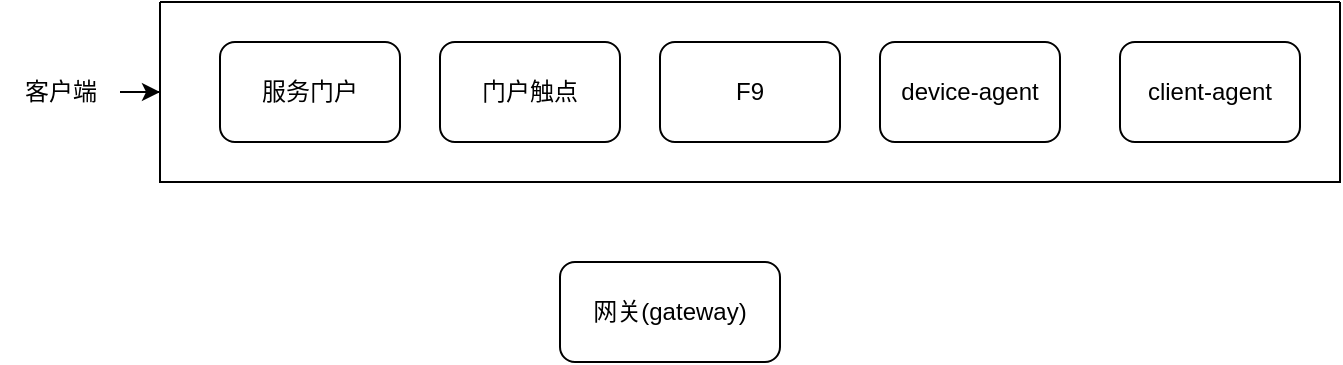 <mxfile version="21.7.5" type="github">
  <diagram name="第 1 页" id="kDbhrfnu1pno20YqwbSC">
    <mxGraphModel dx="984" dy="623" grid="1" gridSize="10" guides="1" tooltips="1" connect="1" arrows="1" fold="1" page="1" pageScale="1" pageWidth="827" pageHeight="1169" math="0" shadow="0">
      <root>
        <mxCell id="0" />
        <mxCell id="1" parent="0" />
        <mxCell id="VpYnPdU7izVROzX6TR5v-1" value="网关(gateway)" style="rounded=1;whiteSpace=wrap;html=1;" vertex="1" parent="1">
          <mxGeometry x="340" y="220" width="110" height="50" as="geometry" />
        </mxCell>
        <mxCell id="VpYnPdU7izVROzX6TR5v-4" value="" style="swimlane;startSize=0;" vertex="1" parent="1">
          <mxGeometry x="140" y="90" width="590" height="90" as="geometry">
            <mxRectangle x="330" y="90" width="50" height="40" as="alternateBounds" />
          </mxGeometry>
        </mxCell>
        <mxCell id="VpYnPdU7izVROzX6TR5v-2" value="服务门户" style="rounded=1;whiteSpace=wrap;html=1;" vertex="1" parent="VpYnPdU7izVROzX6TR5v-4">
          <mxGeometry x="30" y="20" width="90" height="50" as="geometry" />
        </mxCell>
        <mxCell id="VpYnPdU7izVROzX6TR5v-8" value="门户触点" style="rounded=1;whiteSpace=wrap;html=1;" vertex="1" parent="VpYnPdU7izVROzX6TR5v-4">
          <mxGeometry x="140" y="20" width="90" height="50" as="geometry" />
        </mxCell>
        <mxCell id="VpYnPdU7izVROzX6TR5v-9" value="F9" style="rounded=1;whiteSpace=wrap;html=1;" vertex="1" parent="VpYnPdU7izVROzX6TR5v-4">
          <mxGeometry x="250" y="20" width="90" height="50" as="geometry" />
        </mxCell>
        <mxCell id="VpYnPdU7izVROzX6TR5v-12" value="device-agent" style="rounded=1;whiteSpace=wrap;html=1;" vertex="1" parent="VpYnPdU7izVROzX6TR5v-4">
          <mxGeometry x="360" y="20" width="90" height="50" as="geometry" />
        </mxCell>
        <mxCell id="VpYnPdU7izVROzX6TR5v-13" value="client-agent" style="rounded=1;whiteSpace=wrap;html=1;" vertex="1" parent="VpYnPdU7izVROzX6TR5v-4">
          <mxGeometry x="480" y="20" width="90" height="50" as="geometry" />
        </mxCell>
        <mxCell id="VpYnPdU7izVROzX6TR5v-11" style="edgeStyle=orthogonalEdgeStyle;rounded=0;orthogonalLoop=1;jettySize=auto;html=1;" edge="1" parent="1" source="VpYnPdU7izVROzX6TR5v-5" target="VpYnPdU7izVROzX6TR5v-4">
          <mxGeometry relative="1" as="geometry" />
        </mxCell>
        <mxCell id="VpYnPdU7izVROzX6TR5v-5" value="客户端" style="text;html=1;align=center;verticalAlign=middle;resizable=0;points=[];autosize=1;strokeColor=none;fillColor=none;" vertex="1" parent="1">
          <mxGeometry x="60" y="120" width="60" height="30" as="geometry" />
        </mxCell>
      </root>
    </mxGraphModel>
  </diagram>
</mxfile>
